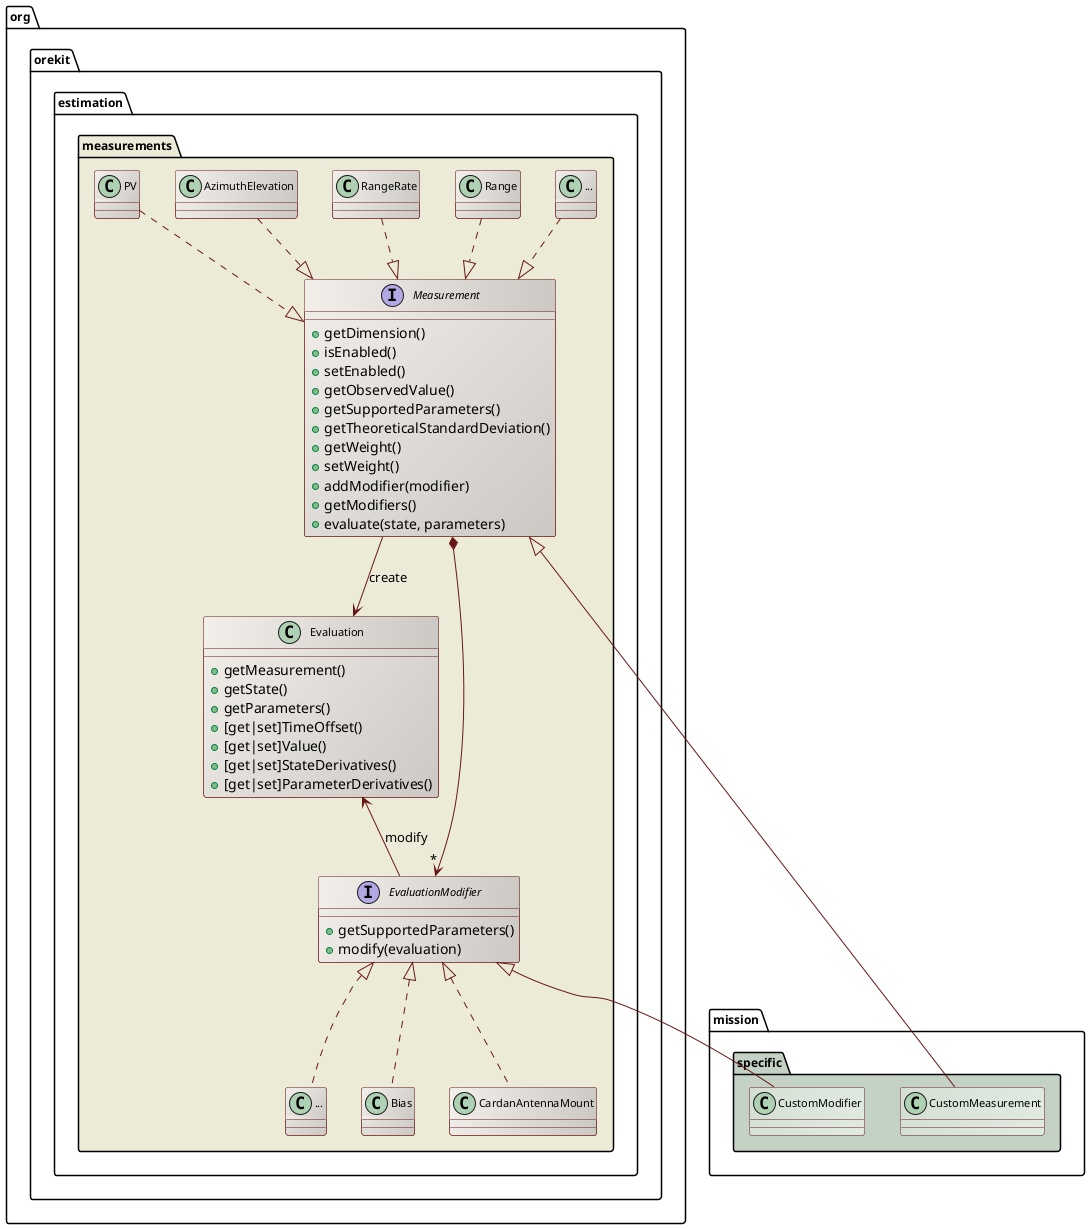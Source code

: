' Copyright 2002-2015 CS Systèmes d'Information
' Licensed to CS Systèmes d'Information (CS) under one or more
' contributor license agreements.  See the NOTICE file distributed with
' this work for additional information regarding copyright ownership.
' CS licenses this file to You under the Apache License, Version 2.0
' (the "License"); you may not use this file except in compliance with
' the License.  You may obtain a copy of the License at
'
'   http://www.apache.org/licenses/LICENSE-2.0
'
' Unless required by applicable law or agreed to in writing, software
' distributed under the License is distributed on an "AS IS" BASIS,
' WITHOUT WARRANTIES OR CONDITIONS OF ANY KIND, either express or implied.
' See the License for the specific language governing permissions and
' limitations under the License.
 
@startuml

  skinparam svek                  true
  skinparam ClassBackgroundColor  #F3EFEB/CCC9C5
  skinparam ClassArrowColor       #691616
  skinparam ClassBorderColor      #691616
  skinparam NoteBackgroundColor   #F3EFEB
  skinparam NoteBorderColor       #691616
  skinparam NoteFontColor         #691616
  skinparam ClassFontSize         11
  skinparam PackageFontSize       12

  package org.orekit.estimation.measurements #ECEBD8 {

    interface Measurement {
      +getDimension()
      +isEnabled()
      +setEnabled()
      +getObservedValue()
      +getSupportedParameters()
      +getTheoreticalStandardDeviation()
      +getWeight()
      +setWeight()
      +addModifier(modifier)
      +getModifiers()
      +evaluate(state, parameters)
    }
    
    class Evaluation {
      +getMeasurement()
      +getState()
      +getParameters()
      +[get|set]TimeOffset()
      +[get|set]Value()
      +[get|set]StateDerivatives()
      +[get|set]ParameterDerivatives()
    }
    
    interface EvaluationModifier {
      +getSupportedParameters()
      +modify(evaluation)
    }
    
    class "..." as OtherModifier
    
    Measurement *--> "*" EvaluationModifier
    Measurement --> Evaluation : create
    Evaluation <-- EvaluationModifier : modify
    class "..." as OtherMeasurement
    OtherMeasurement   ..|> Measurement
    Range              ..|> Measurement
    RangeRate          ..|> Measurement
    AzimuthElevation   ..|> Measurement
    PV                 ..|> Measurement
    EvaluationModifier <|.. Bias
    EvaluationModifier <|.. CardanAntennaMount
    EvaluationModifier <|.. OtherModifier

  }

  package mission.specific #C4D2C5 {
    class CustomModifier #D5E0D5/E2EBE2
    class CustomMeasurement #D5E0D5/E2EBE2
    Measurement <|-- CustomMeasurement
    EvaluationModifier <|-- CustomModifier
  }

@enduml
